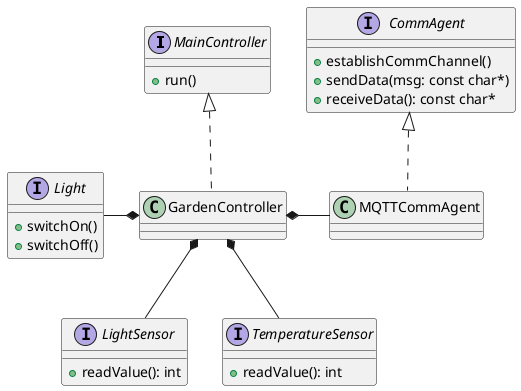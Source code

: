 @startuml sensorboard-class-diagram

interface MainController {
    + run()
}

class GardenController implements MainController

interface CommAgent {
    + establishCommChannel()
    + sendData(msg: const char*)
    + receiveData(): const char*
}

class MQTTCommAgent implements CommAgent

GardenController *-right- MQTTCommAgent

interface Light {
    + switchOn()
    + switchOff()
}

interface LightSensor {
    + readValue(): int
}

interface TemperatureSensor {
    + readValue(): int 
}

Light -right-* GardenController
LightSensor -up-* GardenController
TemperatureSensor -up-* GardenController

@enduml